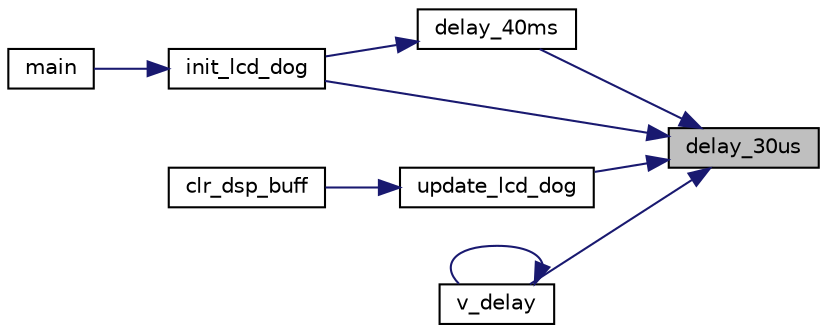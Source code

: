 digraph "delay_30us"
{
 // LATEX_PDF_SIZE
  edge [fontname="Helvetica",fontsize="10",labelfontname="Helvetica",labelfontsize="10"];
  node [fontname="Helvetica",fontsize="10",shape=record];
  rankdir="RL";
  Node1 [label="delay_30us",height=0.2,width=0.4,color="black", fillcolor="grey75", style="filled", fontcolor="black",tooltip=" "];
  Node1 -> Node2 [dir="back",color="midnightblue",fontsize="10",style="solid",fontname="Helvetica"];
  Node2 [label="delay_40ms",height=0.2,width=0.4,color="black", fillcolor="white", style="filled",URL="$lcd_8c.html#a54dfe53179770995a964dd56ab7d1ad3",tooltip=" "];
  Node2 -> Node3 [dir="back",color="midnightblue",fontsize="10",style="solid",fontname="Helvetica"];
  Node3 [label="init_lcd_dog",height=0.2,width=0.4,color="black", fillcolor="white", style="filled",URL="$lcd_8h.html#a4c0ca25c2b5e3649f7f1ba5e2af92746",tooltip=" "];
  Node3 -> Node4 [dir="back",color="midnightblue",fontsize="10",style="solid",fontname="Helvetica"];
  Node4 [label="main",height=0.2,width=0.4,color="black", fillcolor="white", style="filled",URL="$main_8c.html#a840291bc02cba5474a4cb46a9b9566fe",tooltip=" "];
  Node1 -> Node3 [dir="back",color="midnightblue",fontsize="10",style="solid",fontname="Helvetica"];
  Node1 -> Node5 [dir="back",color="midnightblue",fontsize="10",style="solid",fontname="Helvetica"];
  Node5 [label="update_lcd_dog",height=0.2,width=0.4,color="black", fillcolor="white", style="filled",URL="$lcd_8h.html#a130db492e8cd5bb6382659d6279ba4bb",tooltip=" "];
  Node5 -> Node6 [dir="back",color="midnightblue",fontsize="10",style="solid",fontname="Helvetica"];
  Node6 [label="clr_dsp_buff",height=0.2,width=0.4,color="black", fillcolor="white", style="filled",URL="$lcd_8h.html#a6606d0f5a079141d7c98950307113330",tooltip=" "];
  Node1 -> Node7 [dir="back",color="midnightblue",fontsize="10",style="solid",fontname="Helvetica"];
  Node7 [label="v_delay",height=0.2,width=0.4,color="black", fillcolor="white", style="filled",URL="$lcd_8h.html#a6699ddda2fdbc83fcfda7cc61813eebb",tooltip=" "];
  Node7 -> Node7 [dir="back",color="midnightblue",fontsize="10",style="solid",fontname="Helvetica"];
}
